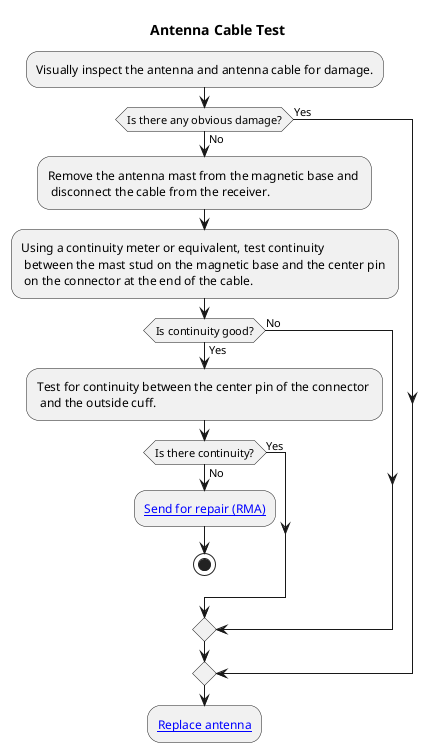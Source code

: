 @startuml
title Antenna Cable Test
:Visually inspect the antenna and antenna cable for damage.;
if (Is there any obvious damage?) then (Yes)
else (No)
    :Remove the antenna mast from the magnetic base and \n disconnect the cable from the receiver.;
    :Using a continuity meter or equivalent, test continuity \n between the mast stud on the magnetic base and the center pin \n on the connector at the end of the cable.;
    if (Is continuity good?) then (Yes)
        :Test for continuity between the center pin of the connector \n and the outside cuff.;
        if (Is there continuity?) then (Yes)
        else (No)
            :[[http://rfhero.com/request-rma.php Send for repair (RMA)]];
            stop
        endif
    else (No)
    endif
endif 
:[[https://www.rfhero.net/accessories Replace antenna]];
@enduml
